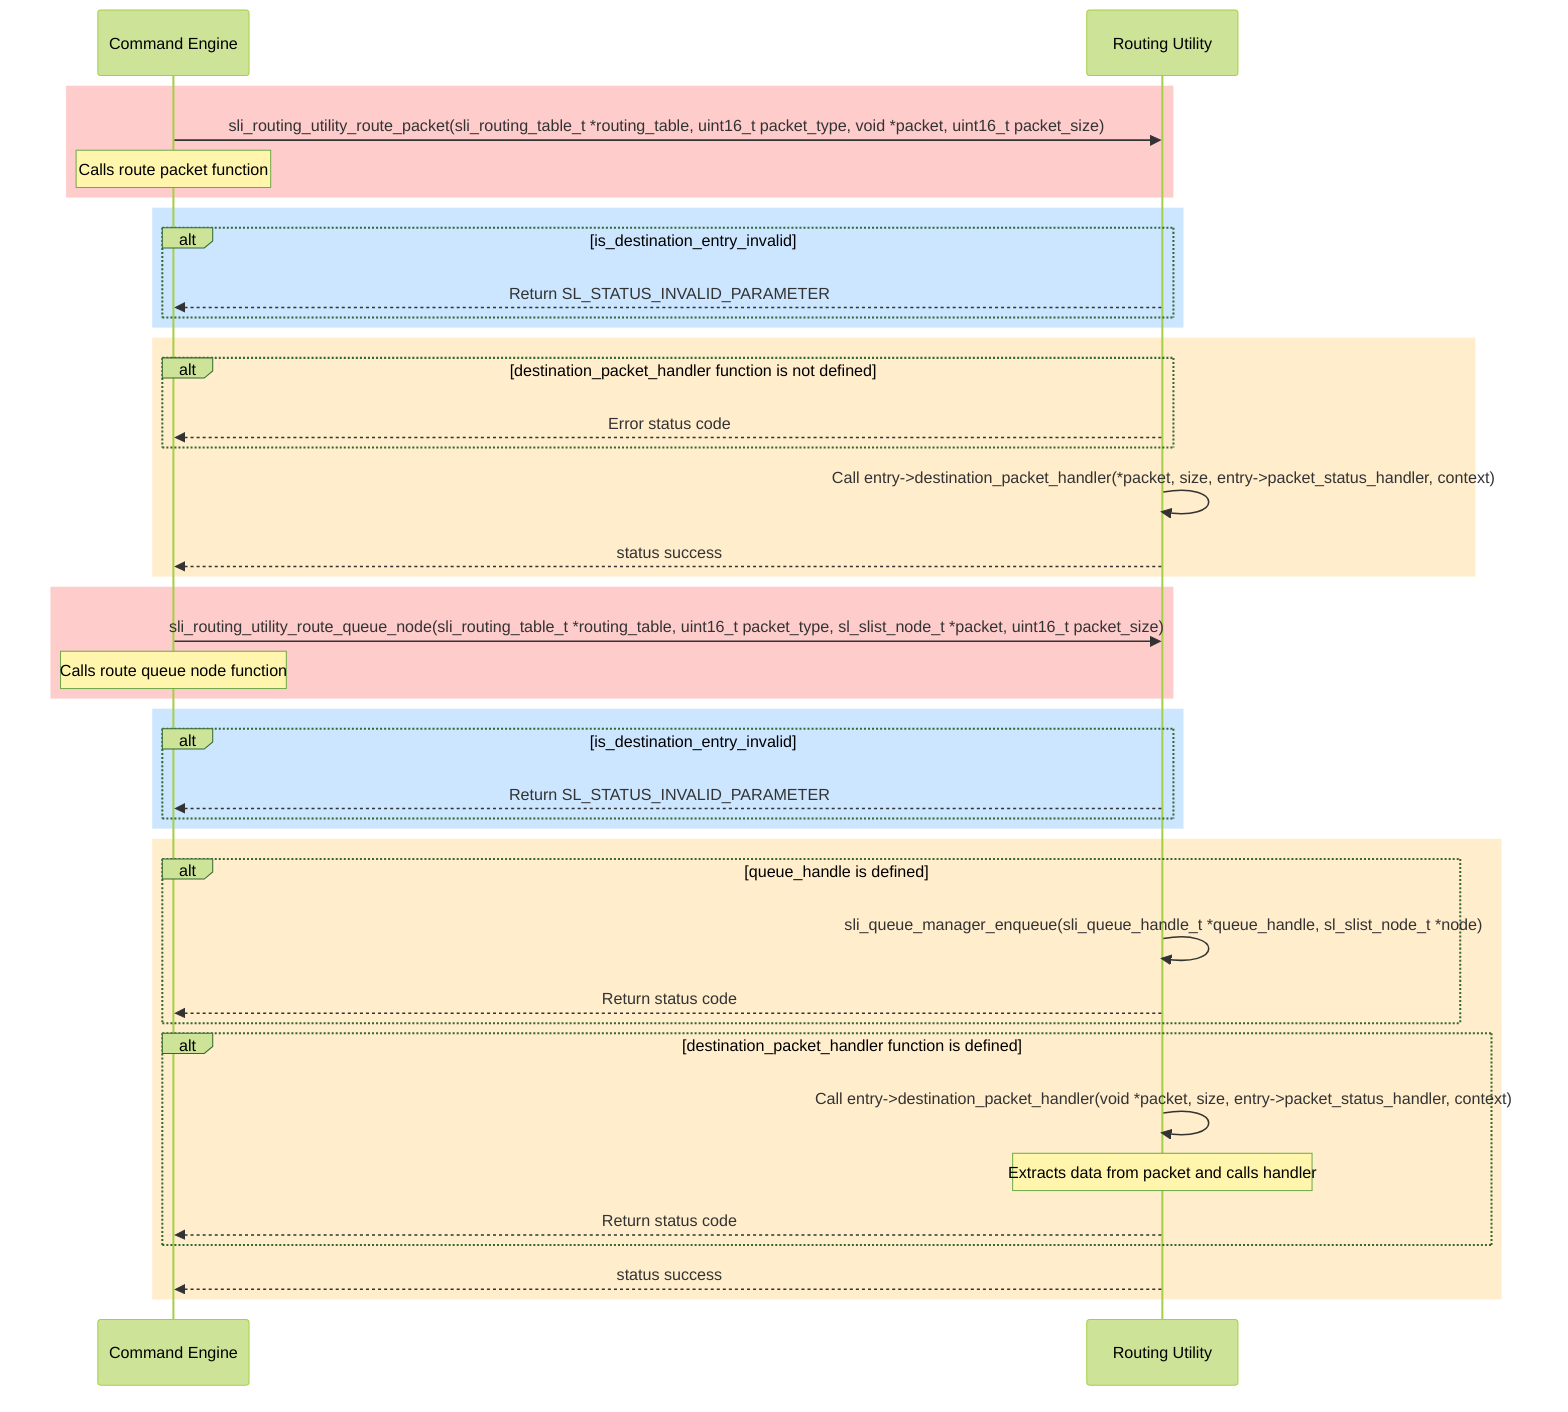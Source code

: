%%{init: {'theme': 'forest' } }%%
sequenceDiagram
  participant Command Engine
  participant Routing Utility
  
  rect rgba(255, 0, 0, .2)
    Command Engine->>Routing Utility: sli_routing_utility_route_packet(sli_routing_table_t *routing_table, uint16_t packet_type, void *packet, uint16_t packet_size)
    Note over Command Engine: Calls route packet function
  end
  rect rgba(0, 128, 255, .2)
    
    alt is_destination_entry_invalid
        Routing Utility-->>Command Engine: Return SL_STATUS_INVALID_PARAMETER
    end
     
  end
  
  
  rect rgba(255, 165, 0, .2)

        alt destination_packet_handler function is not defined
          Routing Utility-->>Command Engine: Error status code
        end
        Routing Utility->>Routing Utility: Call entry->destination_packet_handler(*packet, size, entry->packet_status_handler, context)  
        Routing Utility-->>Command Engine: status success  
    
  end

  rect rgba(255, 0, 0, .2)
    Command Engine->>Routing Utility: sli_routing_utility_route_queue_node(sli_routing_table_t *routing_table, uint16_t packet_type, sl_slist_node_t *packet, uint16_t packet_size)
    Note over Command Engine: Calls route queue node function
  end
  rect rgba(0, 128, 255, .2)
    
    alt is_destination_entry_invalid
        Routing Utility-->>Command Engine: Return SL_STATUS_INVALID_PARAMETER
    end
     
  end
  
  
  rect rgba(255, 165, 0, .2)
        
        alt queue_handle is defined
            Routing Utility->>Routing Utility: sli_queue_manager_enqueue(sli_queue_handle_t *queue_handle, sl_slist_node_t *node)
             
                Routing Utility-->>Command Engine: Return status code
             
        end
        alt destination_packet_handler function is defined
            Routing Utility->>Routing Utility: Call entry->destination_packet_handler(void *packet, size, entry->packet_status_handler, context)
            Note over Routing Utility: Extracts data from packet and calls handler
                Routing Utility-->>Command Engine: Return status code
            
        end
        
          Routing Utility-->>Command Engine: status success  
    
  end